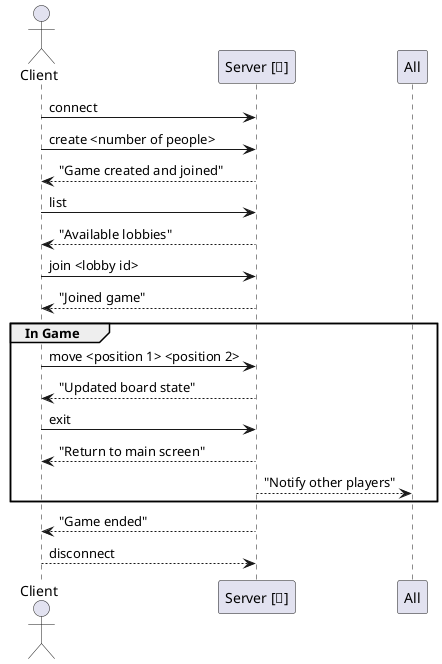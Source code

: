 @startuml
actor Client as StickMan
participant Server as "Server [📡]"

StickMan -> Server: connect
StickMan -> Server: create <number of people>
Server --> StickMan: "Game created and joined"

StickMan -> Server: list
Server --> StickMan: "Available lobbies"

StickMan -> Server: join <lobby id>
Server --> StickMan: "Joined game"

group In Game
    StickMan -> Server: move <position 1> <position 2>
    Server --> StickMan: "Updated board state"

    StickMan -> Server: exit
    Server --> StickMan: "Return to main screen"
    Server --> All: "Notify other players"
end

Server --> StickMan: "Game ended"
StickMan --> Server: disconnect
@enduml

